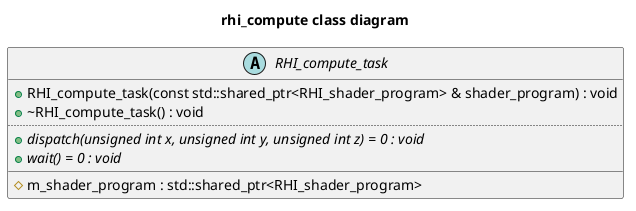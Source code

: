 @startuml
title rhi_compute class diagram
abstract "RHI_compute_task" as C_0015782965437584737229
abstract C_0015782965437584737229 {
+RHI_compute_task(const std::shared_ptr<RHI_shader_program> & shader_program) : void
+~RHI_compute_task() : void
..
{abstract} +dispatch(unsigned int x, unsigned int y, unsigned int z) = 0 : void
{abstract} +wait() = 0 : void
__
#m_shader_program : std::shared_ptr<RHI_shader_program>
}

'Generated with clang-uml, version 0.6.1-15-gbf4bfdc
'LLVM version clang version 19.1.7 (Fedora 19.1.7-3.fc41)
@enduml
